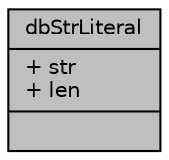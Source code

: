 digraph "dbStrLiteral"
{
 // INTERACTIVE_SVG=YES
 // LATEX_PDF_SIZE
  edge [fontname="Helvetica",fontsize="10",labelfontname="Helvetica",labelfontsize="10"];
  node [fontname="Helvetica",fontsize="10",shape=record];
  Node1 [label="{dbStrLiteral\n|+ str\l+ len\l|}",height=0.2,width=0.4,color="black", fillcolor="grey75", style="filled", fontcolor="black",tooltip=" "];
}
